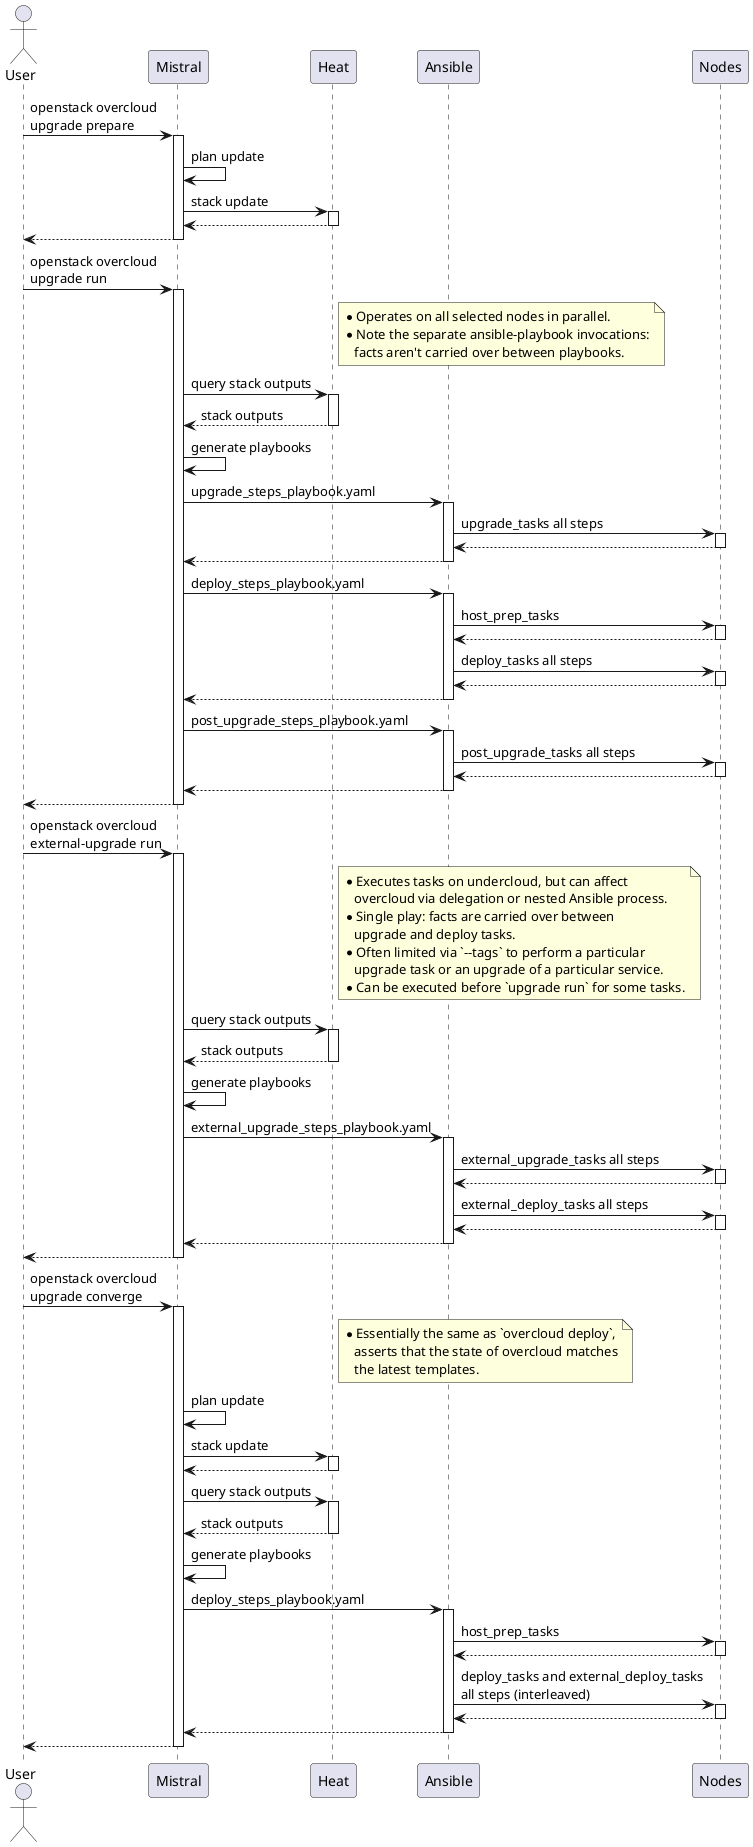 ' The png image can be generated by running:
'
'     plantuml major_upgrade.plantuml

@startuml

actor User
participant Mistral
participant Heat
participant Ansible
participant Nodes
' in newer versions of plantuml we should use: collections Nodes


' === UPGRADE PREPARE ===

User -> Mistral : openstack overcloud\nupgrade prepare
activate Mistral

Mistral -> Mistral : plan update

Mistral -> Heat : stack update
activate Heat

Heat --> Mistral
deactivate Heat

Mistral --> User
deactivate Mistral


' === UPGRADE RUN ===

User -> Mistral : openstack overcloud\nupgrade run
activate Mistral
note right of Heat
    * Operates on all selected nodes in parallel.
    * Note the separate ansible-playbook invocations:
       facts aren't carried over between playbooks.
end note

Mistral -> Heat : query stack outputs
activate Heat

Heat --> Mistral : stack outputs
deactivate Heat

Mistral -> Mistral : generate playbooks

Mistral -> Ansible : upgrade_steps_playbook.yaml
activate Ansible

Ansible -> Nodes : upgrade_tasks all steps
activate Nodes

Nodes --> Ansible
deactivate Nodes

Ansible --> Mistral
deactivate Ansible

Mistral -> Ansible : deploy_steps_playbook.yaml
activate Ansible

Ansible -> Nodes : host_prep_tasks
activate Nodes

Nodes --> Ansible
deactivate Nodes

Ansible -> Nodes : deploy_tasks all steps
activate Nodes

Nodes --> Ansible
deactivate Nodes

Ansible --> Mistral
deactivate Ansible

Mistral -> Ansible : post_upgrade_steps_playbook.yaml
activate Ansible

Ansible -> Nodes : post_upgrade_tasks all steps
activate Nodes

Nodes --> Ansible
deactivate Nodes

Ansible --> Mistral
deactivate Ansible

Mistral --> User :
deactivate Mistral


' === EXTERNAL UPGRADE RUN ===

User -> Mistral : openstack overcloud\nexternal-upgrade run
activate Mistral
note right of Heat
    * Executes tasks on undercloud, but can affect
       overcloud via delegation or nested Ansible process.
    * Single play: facts are carried over between
       upgrade and deploy tasks.
    * Often limited via `--tags` to perform a particular
       upgrade task or an upgrade of a particular service.
    * Can be executed before `upgrade run` for some tasks.
end note

Mistral -> Heat : query stack outputs
activate Heat

Heat --> Mistral : stack outputs
deactivate Heat

Mistral -> Mistral : generate playbooks

Mistral -> Ansible : external_upgrade_steps_playbook.yaml
activate Ansible

Ansible -> Nodes : external_upgrade_tasks all steps
activate Nodes

Nodes --> Ansible
deactivate Nodes

Ansible -> Nodes : external_deploy_tasks all steps
activate Nodes

Nodes --> Ansible
deactivate Nodes

Ansible --> Mistral
deactivate Ansible

Mistral --> User :
deactivate Mistral


' === UPGRADE CONVERGE ===

User -> Mistral : openstack overcloud\nupgrade converge
activate Mistral
note right of Heat
    * Essentially the same as `overcloud deploy`,
       asserts that the state of overcloud matches
       the latest templates.
end note

Mistral -> Mistral : plan update

Mistral -> Heat : stack update
activate Heat

Heat --> Mistral
deactivate Heat

Mistral -> Heat : query stack outputs
activate Heat

Heat --> Mistral : stack outputs
deactivate Heat

Mistral -> Mistral : generate playbooks

Mistral -> Ansible : deploy_steps_playbook.yaml
activate Ansible

Ansible -> Nodes : host_prep_tasks
activate Nodes

Nodes --> Ansible
deactivate Nodes

Ansible -> Nodes : deploy_tasks and external_deploy_tasks\nall steps (interleaved)
activate Nodes

Nodes --> Ansible
deactivate Nodes

Ansible --> Mistral
deactivate Ansible

Mistral --> User :
deactivate Mistral


@enduml
